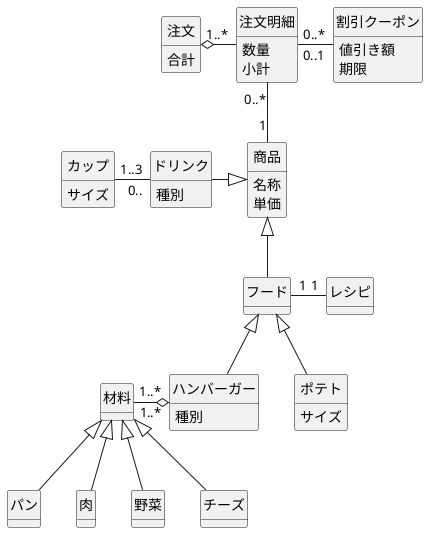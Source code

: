 @startuml

    class "注文"{
        合計
    }

    class "注文明細"{
        数量
        小計
    }

    class "割引クーポン"{
        値引き額
        期限
    }

    class "カップ"{
        サイズ
    }

    class "ドリンク"{
        種別
    }

    class "フード"{
    }

    class "商品"{
        名称
        単価
    }


    class "材料"{
    }

    class "ハンバーガー"{
        種別
    }


    class "レシピ"{
    }

    class "ポテト"{
        サイズ
    }

    class "パン"{
    }

    class "肉"{
    }

    class "野菜"{
    }

    class "チーズ"{
    }


    注文 "1..*" o-right- 注文明細
    注文明細 "0..*" -right- "0..1" 割引クーポン
    注文明細 "0..*" -- "1" 商品

    カップ "1..3" -right- "0.." ドリンク
    ドリンク -right-|> 商品

    フード -up-|> 商品
    フード "1" -right- "1" レシピ

    ハンバーガー -up-|> フード
    ポテト -up-|> フード
    ハンバーガー "1..*" o-left- "1..*" 材料

    パン -up-|> 材料
    肉 -up-|> 材料
    野菜 -up-|> 材料
    チーズ -up-|> 材料
    hide circle 
    hide members
    show fields

@enduml